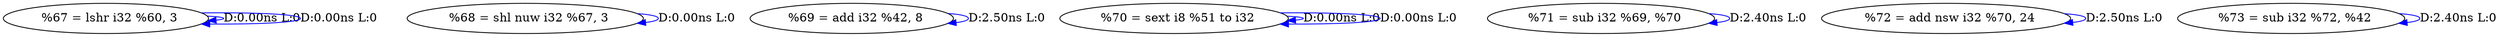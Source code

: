 digraph {
Node0x3065e50[label="  %67 = lshr i32 %60, 3"];
Node0x3065e50 -> Node0x3065e50[label="D:0.00ns L:0",color=blue];
Node0x3065e50 -> Node0x3065e50[label="D:0.00ns L:0",color=blue];
Node0x3065f30[label="  %68 = shl nuw i32 %67, 3"];
Node0x3065f30 -> Node0x3065f30[label="D:0.00ns L:0",color=blue];
Node0x3066010[label="  %69 = add i32 %42, 8"];
Node0x3066010 -> Node0x3066010[label="D:2.50ns L:0",color=blue];
Node0x30660f0[label="  %70 = sext i8 %51 to i32"];
Node0x30660f0 -> Node0x30660f0[label="D:0.00ns L:0",color=blue];
Node0x30660f0 -> Node0x30660f0[label="D:0.00ns L:0",color=blue];
Node0x30661d0[label="  %71 = sub i32 %69, %70"];
Node0x30661d0 -> Node0x30661d0[label="D:2.40ns L:0",color=blue];
Node0x30662b0[label="  %72 = add nsw i32 %70, 24"];
Node0x30662b0 -> Node0x30662b0[label="D:2.50ns L:0",color=blue];
Node0x3066390[label="  %73 = sub i32 %72, %42"];
Node0x3066390 -> Node0x3066390[label="D:2.40ns L:0",color=blue];
}

